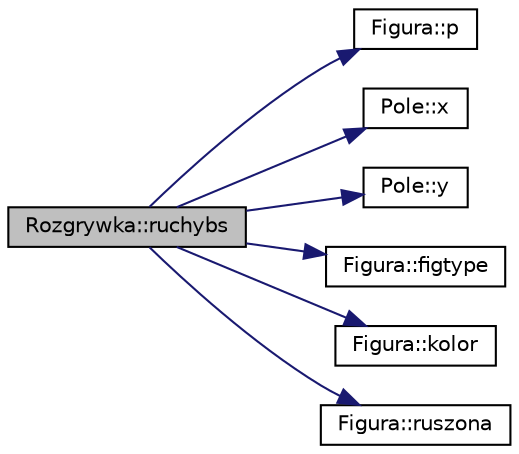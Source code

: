 digraph G
{
  edge [fontname="Helvetica",fontsize="10",labelfontname="Helvetica",labelfontsize="10"];
  node [fontname="Helvetica",fontsize="10",shape=record];
  rankdir="LR";
  Node1 [label="Rozgrywka::ruchybs",height=0.2,width=0.4,color="black", fillcolor="grey75", style="filled" fontcolor="black"];
  Node1 -> Node2 [color="midnightblue",fontsize="10",style="solid"];
  Node2 [label="Figura::p",height=0.2,width=0.4,color="black", fillcolor="white", style="filled",URL="$class_figura.html#ac5058dfe52b695fffaa14f1321ad94d1"];
  Node1 -> Node3 [color="midnightblue",fontsize="10",style="solid"];
  Node3 [label="Pole::x",height=0.2,width=0.4,color="black", fillcolor="white", style="filled",URL="$class_pole.html#a98c066edfecd654b32bb8de07ad5e881"];
  Node1 -> Node4 [color="midnightblue",fontsize="10",style="solid"];
  Node4 [label="Pole::y",height=0.2,width=0.4,color="black", fillcolor="white", style="filled",URL="$class_pole.html#ae4c64d84a6102c61466f528ba4c23a15"];
  Node1 -> Node5 [color="midnightblue",fontsize="10",style="solid"];
  Node5 [label="Figura::figtype",height=0.2,width=0.4,color="black", fillcolor="white", style="filled",URL="$class_figura.html#ae2e0fe45dd744aa23073ea3435473e6a"];
  Node1 -> Node6 [color="midnightblue",fontsize="10",style="solid"];
  Node6 [label="Figura::kolor",height=0.2,width=0.4,color="black", fillcolor="white", style="filled",URL="$class_figura.html#a27f2e3dea90096db8ae8b9a7bd37373e"];
  Node1 -> Node7 [color="midnightblue",fontsize="10",style="solid"];
  Node7 [label="Figura::ruszona",height=0.2,width=0.4,color="black", fillcolor="white", style="filled",URL="$class_figura.html#aaffdaf6aa965b20fab82f76b56e6b339"];
}
